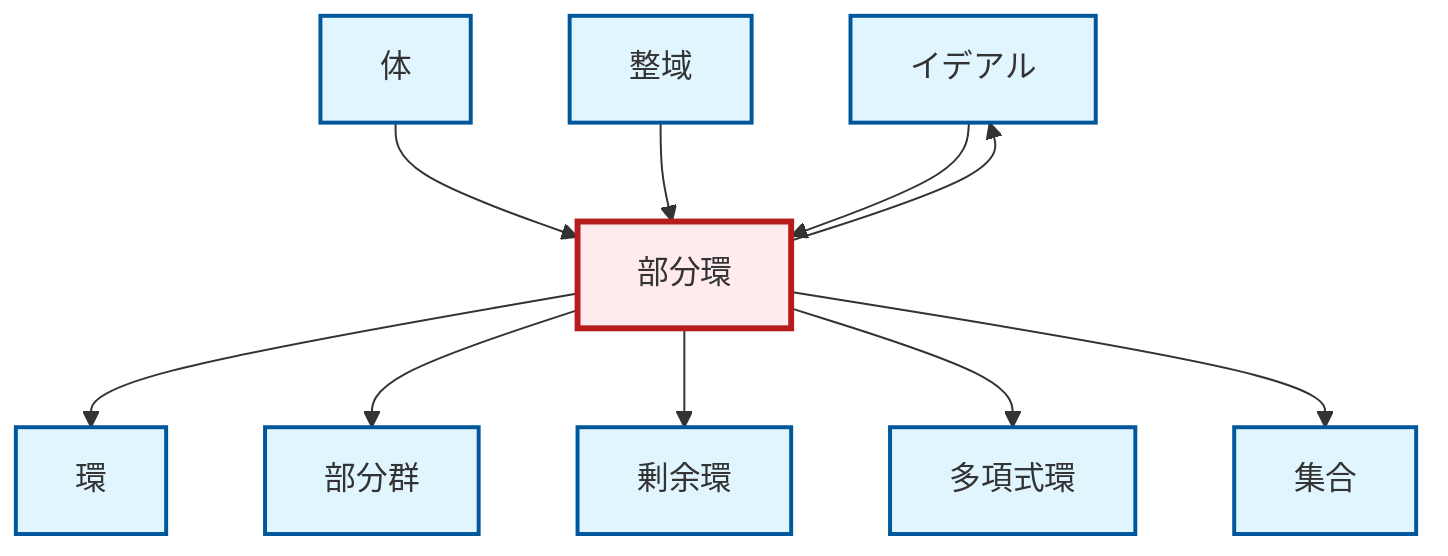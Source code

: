 graph TD
    classDef definition fill:#e1f5fe,stroke:#01579b,stroke-width:2px
    classDef theorem fill:#f3e5f5,stroke:#4a148c,stroke-width:2px
    classDef axiom fill:#fff3e0,stroke:#e65100,stroke-width:2px
    classDef example fill:#e8f5e9,stroke:#1b5e20,stroke-width:2px
    classDef current fill:#ffebee,stroke:#b71c1c,stroke-width:3px
    def-ideal["イデアル"]:::definition
    def-field["体"]:::definition
    def-quotient-ring["剰余環"]:::definition
    def-subgroup["部分群"]:::definition
    def-ring["環"]:::definition
    def-integral-domain["整域"]:::definition
    def-polynomial-ring["多項式環"]:::definition
    def-subring["部分環"]:::definition
    def-set["集合"]:::definition
    def-subring --> def-ring
    def-subring --> def-subgroup
    def-subring --> def-quotient-ring
    def-subring --> def-polynomial-ring
    def-field --> def-subring
    def-integral-domain --> def-subring
    def-ideal --> def-subring
    def-subring --> def-set
    def-subring --> def-ideal
    class def-subring current